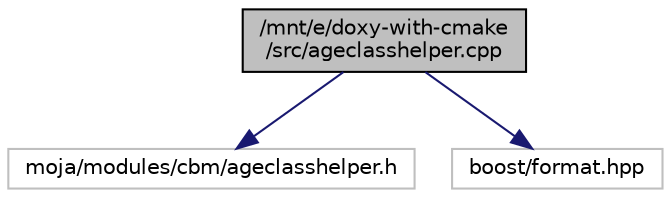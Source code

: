 digraph "/mnt/e/doxy-with-cmake/src/ageclasshelper.cpp"
{
 // LATEX_PDF_SIZE
  edge [fontname="Helvetica",fontsize="10",labelfontname="Helvetica",labelfontsize="10"];
  node [fontname="Helvetica",fontsize="10",shape=record];
  Node1 [label="/mnt/e/doxy-with-cmake\l/src/ageclasshelper.cpp",height=0.2,width=0.4,color="black", fillcolor="grey75", style="filled", fontcolor="black",tooltip="AgeClassHelper."];
  Node1 -> Node2 [color="midnightblue",fontsize="10",style="solid",fontname="Helvetica"];
  Node2 [label="moja/modules/cbm/ageclasshelper.h",height=0.2,width=0.4,color="grey75", fillcolor="white", style="filled",tooltip=" "];
  Node1 -> Node3 [color="midnightblue",fontsize="10",style="solid",fontname="Helvetica"];
  Node3 [label="boost/format.hpp",height=0.2,width=0.4,color="grey75", fillcolor="white", style="filled",tooltip=" "];
}
